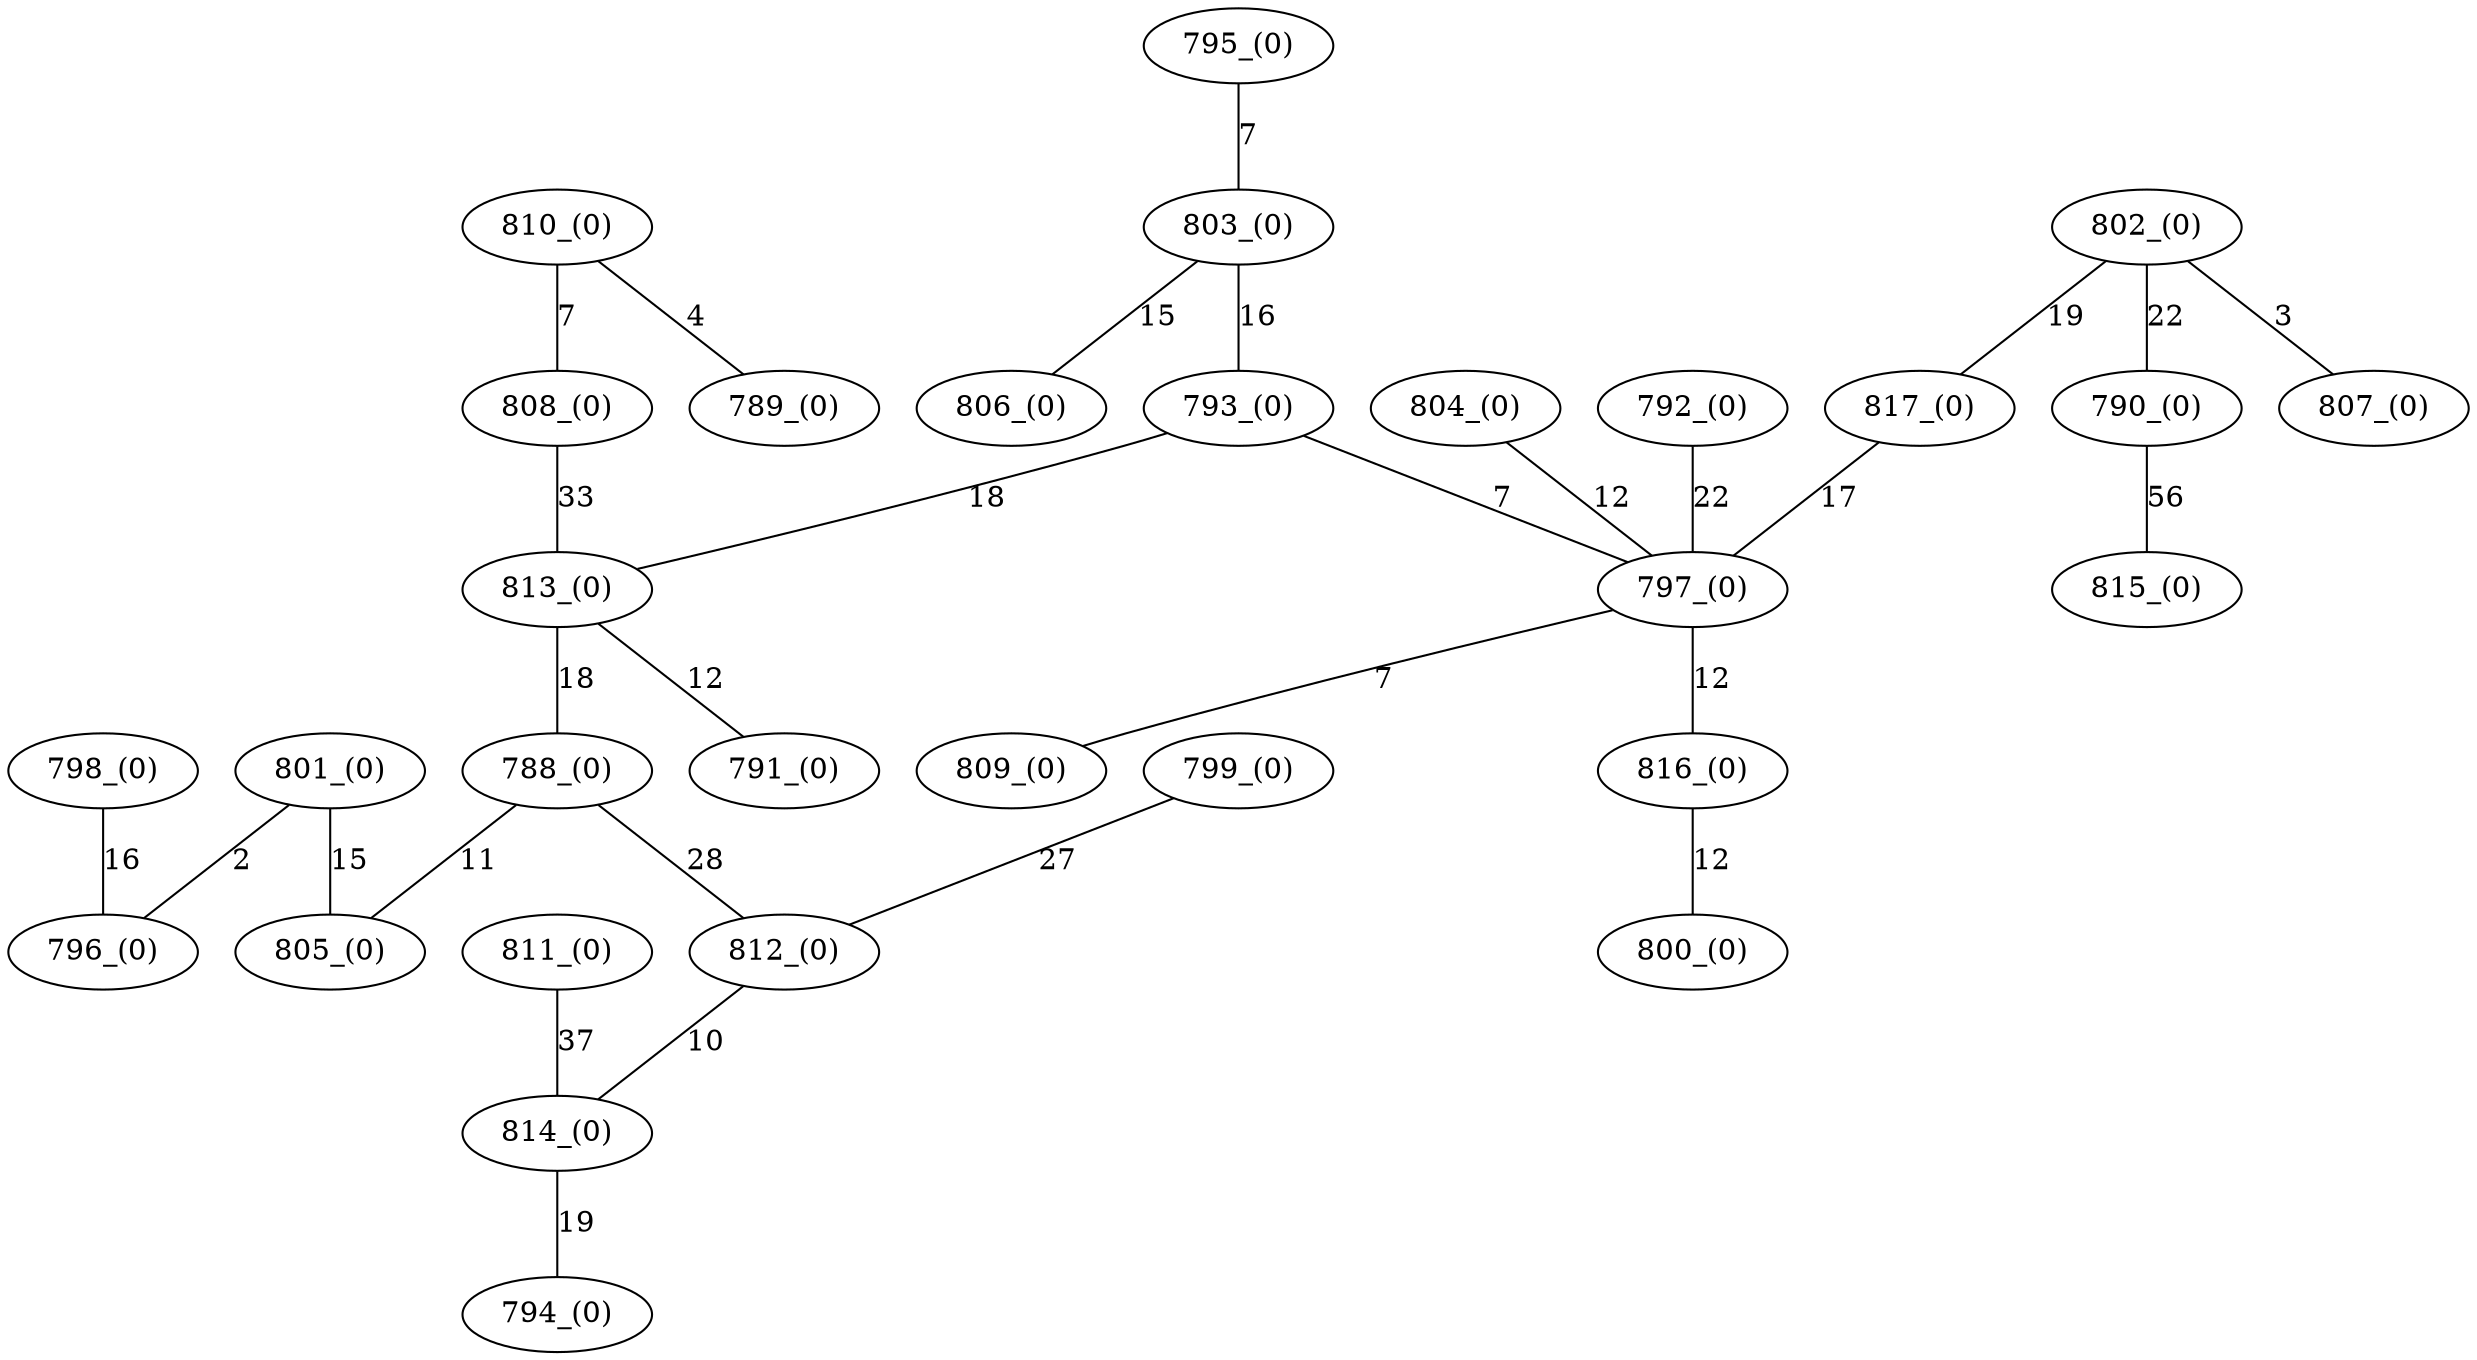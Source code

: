 graph {
    "788_(0)" [kruskal=23,weight=0,]
    "789_(0)" [kruskal=23,weight=0,]
    "790_(0)" [kruskal=23,weight=0,]
    "791_(0)" [kruskal=23,weight=0,]
    "792_(0)" [kruskal=23,weight=0,]
    "793_(0)" [kruskal=23,weight=0,]
    "794_(0)" [kruskal=23,weight=0,]
    "795_(0)" [kruskal=23,weight=0,]
    "796_(0)" [kruskal=23,weight=0,]
    "797_(0)" [kruskal=23,weight=0,]
    "798_(0)" [kruskal=23,weight=0,]
    "799_(0)" [kruskal=23,weight=0,]
    "800_(0)" [kruskal=23,weight=0,]
    "801_(0)" [kruskal=23,weight=0,]
    "802_(0)" [kruskal=23,weight=0,]
    "803_(0)" [kruskal=23,weight=0,]
    "804_(0)" [kruskal=23,weight=0,]
    "805_(0)" [kruskal=23,weight=0,]
    "806_(0)" [kruskal=23,weight=0,]
    "807_(0)" [kruskal=23,weight=0,]
    "808_(0)" [kruskal=23,weight=0,]
    "809_(0)" [kruskal=23,weight=0,]
    "810_(0)" [kruskal=23,weight=0,]
    "811_(0)" [kruskal=23,weight=0,]
    "812_(0)" [kruskal=23,weight=0,]
    "813_(0)" [kruskal=23,weight=0,]
    "814_(0)" [kruskal=23,weight=0,]
    "815_(0)" [kruskal=23,weight=0,]
    "816_(0)" [kruskal=23,weight=0,]
    "817_(0)" [kruskal=23,weight=0,]
    "801_(0)" -- "796_(0)" [label=2, weight=2]
    "802_(0)" -- "807_(0)" [label=3, weight=3]
    "810_(0)" -- "789_(0)" [label=4, weight=4]
    "793_(0)" -- "797_(0)" [label=7, weight=7]
    "795_(0)" -- "803_(0)" [label=7, weight=7]
    "797_(0)" -- "809_(0)" [label=7, weight=7]
    "810_(0)" -- "808_(0)" [label=7, weight=7]
    "812_(0)" -- "814_(0)" [label=10, weight=10]
    "788_(0)" -- "805_(0)" [label=11, weight=11]
    "797_(0)" -- "816_(0)" [label=12, weight=12]
    "804_(0)" -- "797_(0)" [label=12, weight=12]
    "813_(0)" -- "791_(0)" [label=12, weight=12]
    "816_(0)" -- "800_(0)" [label=12, weight=12]
    "801_(0)" -- "805_(0)" [label=15, weight=15]
    "803_(0)" -- "806_(0)" [label=15, weight=15]
    "798_(0)" -- "796_(0)" [label=16, weight=16]
    "803_(0)" -- "793_(0)" [label=16, weight=16]
    "817_(0)" -- "797_(0)" [label=17, weight=17]
    "793_(0)" -- "813_(0)" [label=18, weight=18]
    "813_(0)" -- "788_(0)" [label=18, weight=18]
    "802_(0)" -- "817_(0)" [label=19, weight=19]
    "814_(0)" -- "794_(0)" [label=19, weight=19]
    "792_(0)" -- "797_(0)" [label=22, weight=22]
    "802_(0)" -- "790_(0)" [label=22, weight=22]
    "799_(0)" -- "812_(0)" [label=27, weight=27]
    "788_(0)" -- "812_(0)" [label=28, weight=28]
    "808_(0)" -- "813_(0)" [label=33, weight=33]
    "811_(0)" -- "814_(0)" [label=37, weight=37]
    "790_(0)" -- "815_(0)" [label=56, weight=56]
}

